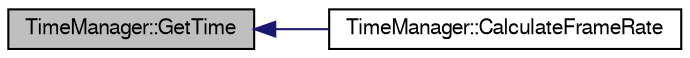 digraph G
{
  bgcolor="transparent";
  edge [fontname="FreeSans",fontsize=10,labelfontname="FreeSans",labelfontsize=10];
  node [fontname="FreeSans",fontsize=10,shape=record];
  rankdir=LR;
  Node1 [label="TimeManager::GetTime",height=0.2,width=0.4,color="black", fillcolor="grey75", style="filled" fontcolor="black"];
  Node1 -> Node2 [dir=back,color="midnightblue",fontsize=10,style="solid"];
  Node2 [label="TimeManager::CalculateFrameRate",height=0.2,width=0.4,color="black",URL="$class_time_manager.html#95782501e884a42904e2e726246701d5",tooltip="Calculates the framerate."];
}
